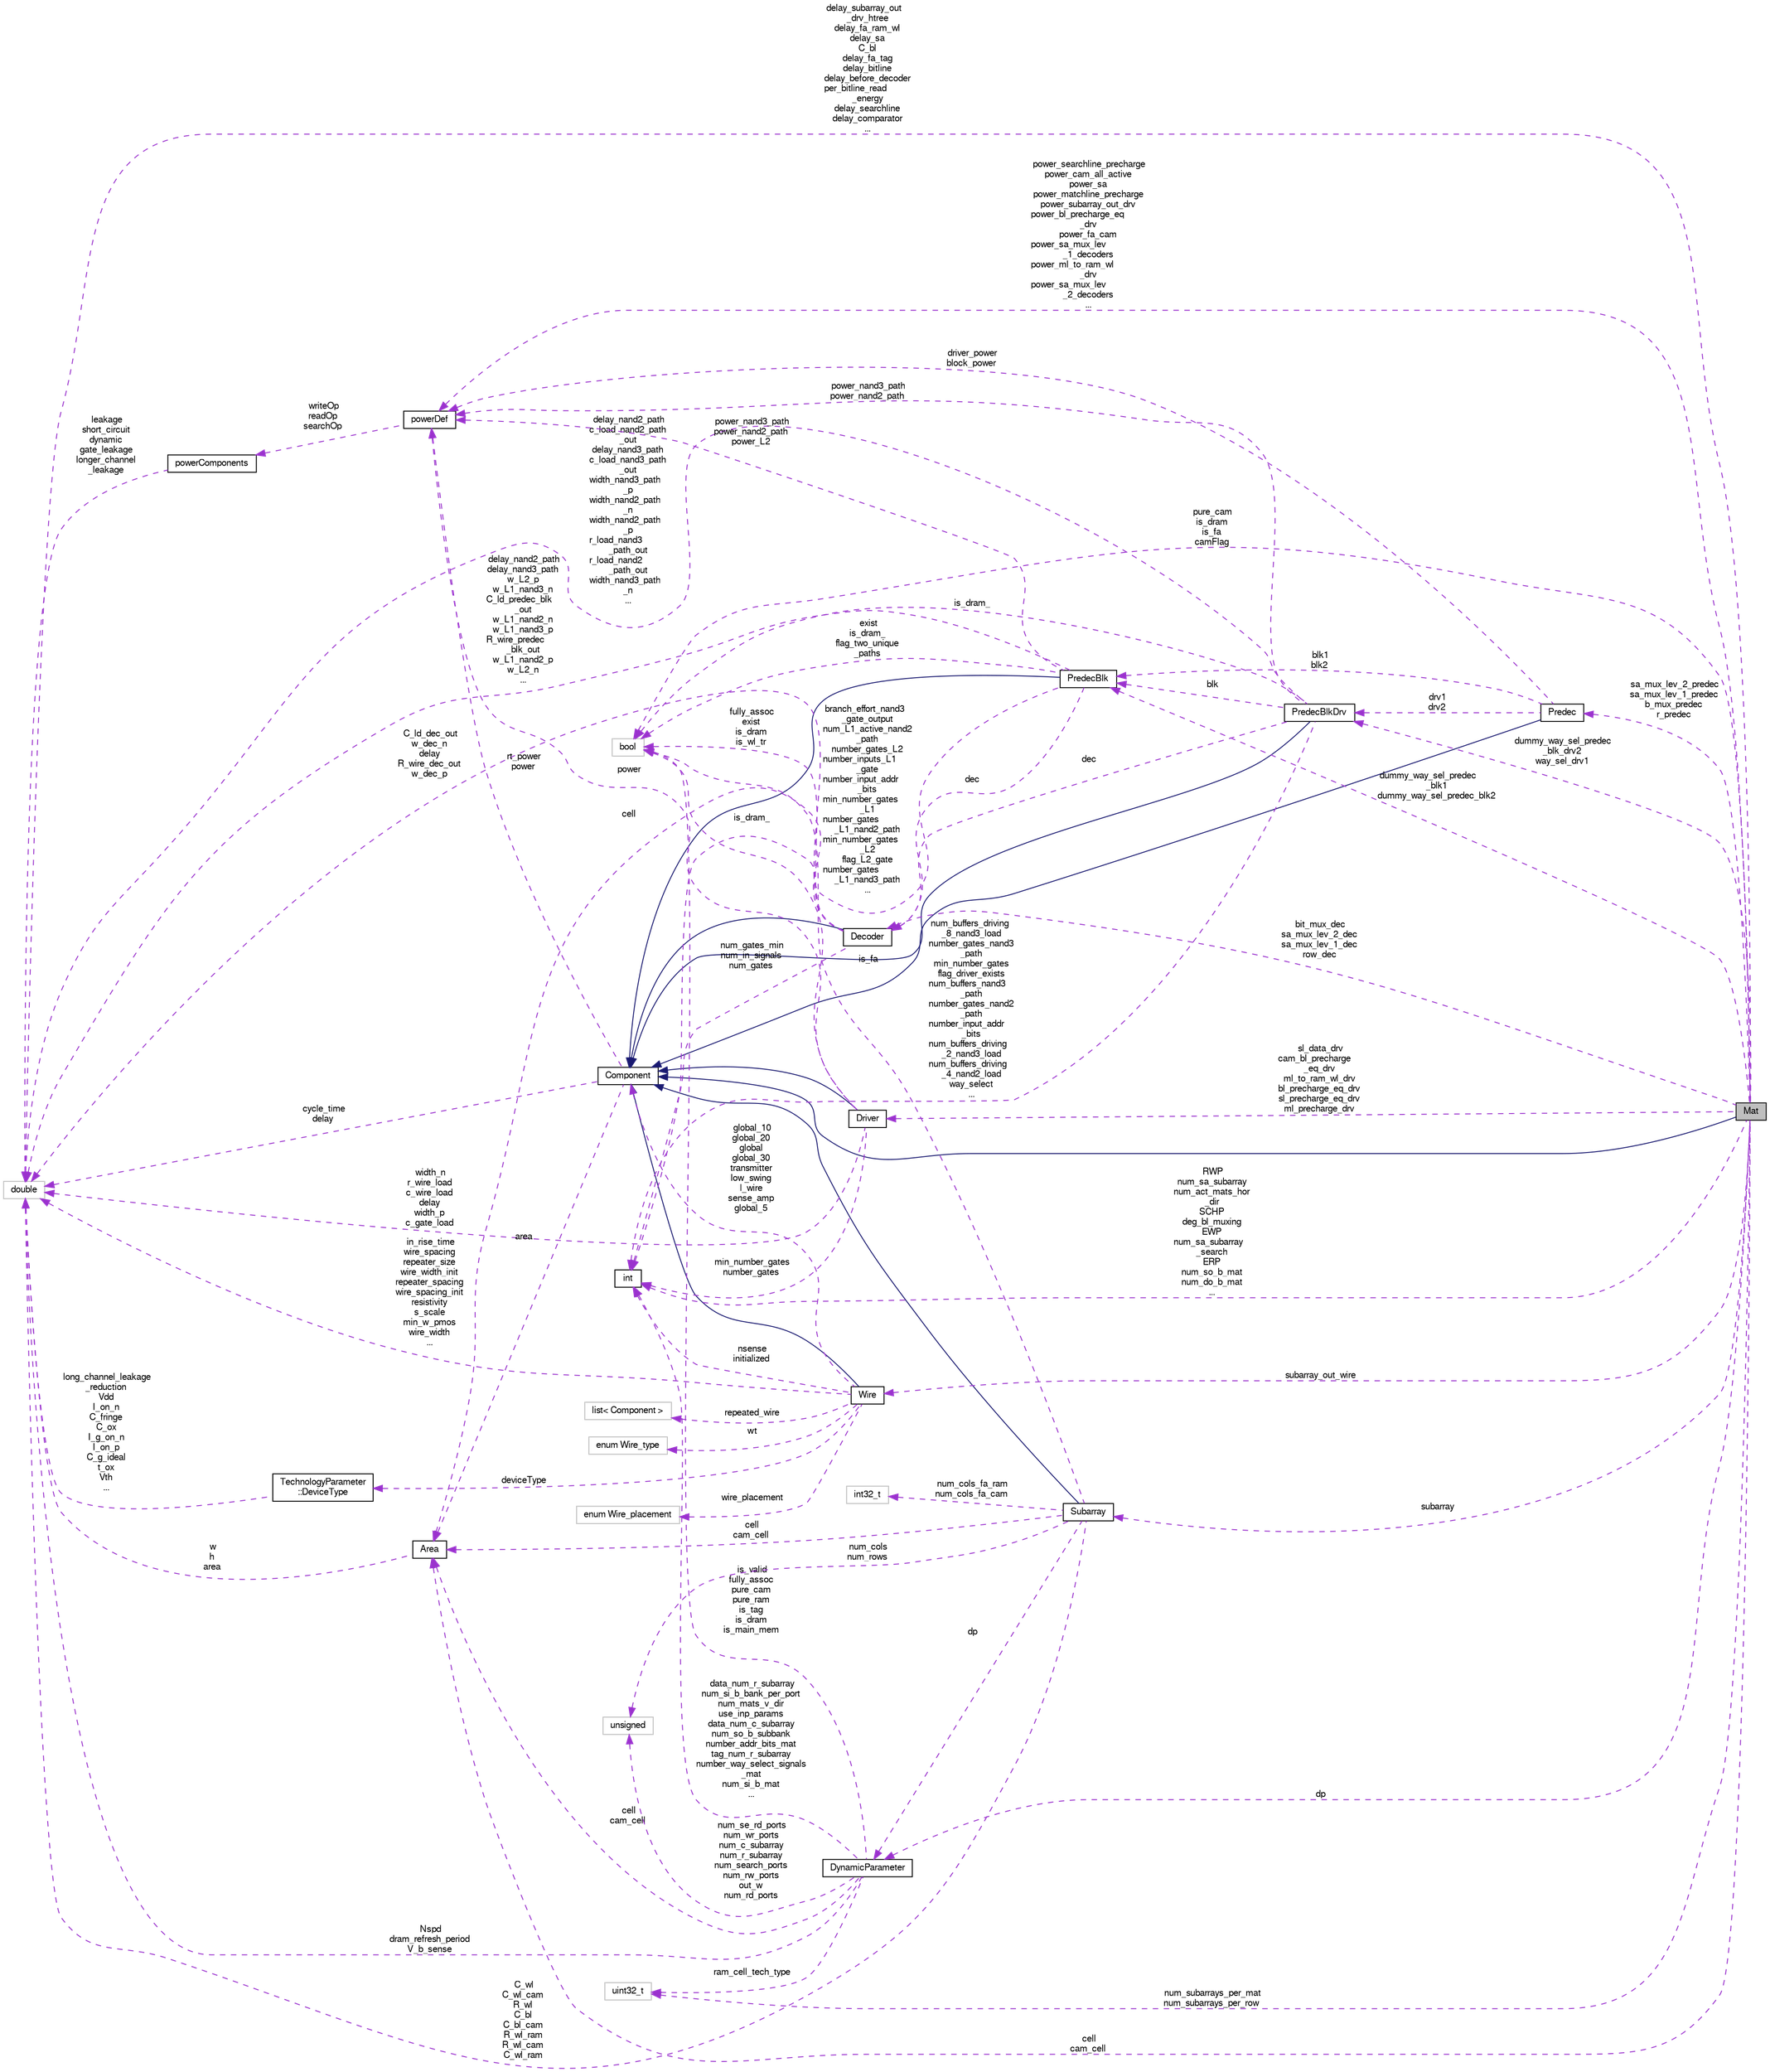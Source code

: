 digraph "Mat"
{
  bgcolor="transparent";
  edge [fontname="FreeSans",fontsize="10",labelfontname="FreeSans",labelfontsize="10"];
  node [fontname="FreeSans",fontsize="10",shape=record];
  rankdir="LR";
  Node2 [label="Mat",height=0.2,width=0.4,color="black", fillcolor="grey75", style="filled", fontcolor="black"];
  Node3 -> Node2 [dir="back",color="midnightblue",fontsize="10",style="solid",fontname="FreeSans"];
  Node3 [label="Component",height=0.2,width=0.4,color="black",URL="$classComponent.html"];
  Node4 -> Node3 [dir="back",color="darkorchid3",fontsize="10",style="dashed",label=" cycle_time\ndelay" ,fontname="FreeSans"];
  Node4 [label="double",height=0.2,width=0.4,color="grey75"];
  Node5 -> Node3 [dir="back",color="darkorchid3",fontsize="10",style="dashed",label=" rt_power\npower" ,fontname="FreeSans"];
  Node5 [label="powerDef",height=0.2,width=0.4,color="black",URL="$classpowerDef.html"];
  Node6 -> Node5 [dir="back",color="darkorchid3",fontsize="10",style="dashed",label=" writeOp\nreadOp\nsearchOp" ,fontname="FreeSans"];
  Node6 [label="powerComponents",height=0.2,width=0.4,color="black",URL="$classpowerComponents.html"];
  Node4 -> Node6 [dir="back",color="darkorchid3",fontsize="10",style="dashed",label=" leakage\nshort_circuit\ndynamic\ngate_leakage\nlonger_channel\l_leakage" ,fontname="FreeSans"];
  Node7 -> Node3 [dir="back",color="darkorchid3",fontsize="10",style="dashed",label=" area" ,fontname="FreeSans"];
  Node7 [label="Area",height=0.2,width=0.4,color="black",URL="$classArea.html"];
  Node4 -> Node7 [dir="back",color="darkorchid3",fontsize="10",style="dashed",label=" w\nh\narea" ,fontname="FreeSans"];
  Node4 -> Node2 [dir="back",color="darkorchid3",fontsize="10",style="dashed",label=" delay_subarray_out\l_drv_htree\ndelay_fa_ram_wl\ndelay_sa\nC_bl\ndelay_fa_tag\ndelay_bitline\ndelay_before_decoder\nper_bitline_read\l_energy\ndelay_searchline\ndelay_comparator\n..." ,fontname="FreeSans"];
  Node8 -> Node2 [dir="back",color="darkorchid3",fontsize="10",style="dashed",label=" sl_data_drv\ncam_bl_precharge\l_eq_drv\nml_to_ram_wl_drv\nbl_precharge_eq_drv\nsl_precharge_eq_drv\nml_precharge_drv" ,fontname="FreeSans"];
  Node8 [label="Driver",height=0.2,width=0.4,color="black",URL="$classDriver.html"];
  Node3 -> Node8 [dir="back",color="midnightblue",fontsize="10",style="solid",fontname="FreeSans"];
  Node4 -> Node8 [dir="back",color="darkorchid3",fontsize="10",style="dashed",label=" width_n\nr_wire_load\nc_wire_load\ndelay\nwidth_p\nc_gate_load" ,fontname="FreeSans"];
  Node5 -> Node8 [dir="back",color="darkorchid3",fontsize="10",style="dashed",label=" power" ,fontname="FreeSans"];
  Node9 -> Node8 [dir="back",color="darkorchid3",fontsize="10",style="dashed",label=" min_number_gates\nnumber_gates" ,fontname="FreeSans"];
  Node9 [label="int",height=0.2,width=0.4,color="black",URL="$classint.html"];
  Node10 -> Node8 [dir="back",color="darkorchid3",fontsize="10",style="dashed",label=" is_dram_" ,fontname="FreeSans"];
  Node10 [label="bool",height=0.2,width=0.4,color="grey75"];
  Node11 -> Node2 [dir="back",color="darkorchid3",fontsize="10",style="dashed",label=" subarray" ,fontname="FreeSans"];
  Node11 [label="Subarray",height=0.2,width=0.4,color="black",URL="$classSubarray.html"];
  Node3 -> Node11 [dir="back",color="midnightblue",fontsize="10",style="solid",fontname="FreeSans"];
  Node4 -> Node11 [dir="back",color="darkorchid3",fontsize="10",style="dashed",label=" C_wl\nC_wl_cam\nR_wl\nC_bl\nC_bl_cam\nR_wl_ram\nR_wl_cam\nC_wl_ram" ,fontname="FreeSans"];
  Node12 -> Node11 [dir="back",color="darkorchid3",fontsize="10",style="dashed",label=" num_cols_fa_ram\nnum_cols_fa_cam" ,fontname="FreeSans"];
  Node12 [label="int32_t",height=0.2,width=0.4,color="grey75"];
  Node13 -> Node11 [dir="back",color="darkorchid3",fontsize="10",style="dashed",label=" dp" ,fontname="FreeSans"];
  Node13 [label="DynamicParameter",height=0.2,width=0.4,color="black",URL="$classDynamicParameter.html"];
  Node4 -> Node13 [dir="back",color="darkorchid3",fontsize="10",style="dashed",label=" Nspd\ndram_refresh_period\nV_b_sense" ,fontname="FreeSans"];
  Node14 -> Node13 [dir="back",color="darkorchid3",fontsize="10",style="dashed",label=" ram_cell_tech_type" ,fontname="FreeSans"];
  Node14 [label="uint32_t",height=0.2,width=0.4,color="grey75"];
  Node9 -> Node13 [dir="back",color="darkorchid3",fontsize="10",style="dashed",label=" data_num_r_subarray\nnum_si_b_bank_per_port\nnum_mats_v_dir\nuse_inp_params\ndata_num_c_subarray\nnum_so_b_subbank\nnumber_addr_bits_mat\ntag_num_r_subarray\nnumber_way_select_signals\l_mat\nnum_si_b_mat\n..." ,fontname="FreeSans"];
  Node10 -> Node13 [dir="back",color="darkorchid3",fontsize="10",style="dashed",label=" is_valid\nfully_assoc\npure_cam\npure_ram\nis_tag\nis_dram\nis_main_mem" ,fontname="FreeSans"];
  Node7 -> Node13 [dir="back",color="darkorchid3",fontsize="10",style="dashed",label=" cell\ncam_cell" ,fontname="FreeSans"];
  Node15 -> Node13 [dir="back",color="darkorchid3",fontsize="10",style="dashed",label=" num_se_rd_ports\nnum_wr_ports\nnum_c_subarray\nnum_r_subarray\nnum_search_ports\nnum_rw_ports\nout_w\nnum_rd_ports" ,fontname="FreeSans"];
  Node15 [label="unsigned",height=0.2,width=0.4,color="grey75"];
  Node10 -> Node11 [dir="back",color="darkorchid3",fontsize="10",style="dashed",label=" is_fa" ,fontname="FreeSans"];
  Node7 -> Node11 [dir="back",color="darkorchid3",fontsize="10",style="dashed",label=" cell\ncam_cell" ,fontname="FreeSans"];
  Node15 -> Node11 [dir="back",color="darkorchid3",fontsize="10",style="dashed",label=" num_cols\nnum_rows" ,fontname="FreeSans"];
  Node16 -> Node2 [dir="back",color="darkorchid3",fontsize="10",style="dashed",label=" subarray_out_wire" ,fontname="FreeSans"];
  Node16 [label="Wire",height=0.2,width=0.4,color="black",URL="$classWire.html"];
  Node3 -> Node16 [dir="back",color="midnightblue",fontsize="10",style="solid",fontname="FreeSans"];
  Node4 -> Node16 [dir="back",color="darkorchid3",fontsize="10",style="dashed",label=" in_rise_time\nwire_spacing\nrepeater_size\nwire_width_init\nrepeater_spacing\nwire_spacing_init\nresistivity\ns_scale\nmin_w_pmos\nwire_width\n..." ,fontname="FreeSans"];
  Node3 -> Node16 [dir="back",color="darkorchid3",fontsize="10",style="dashed",label=" global_10\nglobal_20\nglobal\nglobal_30\ntransmitter\nlow_swing\nl_wire\nsense_amp\nglobal_5" ,fontname="FreeSans"];
  Node17 -> Node16 [dir="back",color="darkorchid3",fontsize="10",style="dashed",label=" repeated_wire" ,fontname="FreeSans"];
  Node17 [label="list\< Component \>",height=0.2,width=0.4,color="grey75"];
  Node9 -> Node16 [dir="back",color="darkorchid3",fontsize="10",style="dashed",label=" nsense\ninitialized" ,fontname="FreeSans"];
  Node18 -> Node16 [dir="back",color="darkorchid3",fontsize="10",style="dashed",label=" wt" ,fontname="FreeSans"];
  Node18 [label="enum Wire_type",height=0.2,width=0.4,color="grey75"];
  Node19 -> Node16 [dir="back",color="darkorchid3",fontsize="10",style="dashed",label=" deviceType" ,fontname="FreeSans"];
  Node19 [label="TechnologyParameter\l::DeviceType",height=0.2,width=0.4,color="black",URL="$classTechnologyParameter_1_1DeviceType.html"];
  Node4 -> Node19 [dir="back",color="darkorchid3",fontsize="10",style="dashed",label=" long_channel_leakage\l_reduction\nVdd\nI_on_n\nC_fringe\nC_ox\nI_g_on_n\nI_on_p\nC_g_ideal\nt_ox\nVth\n..." ,fontname="FreeSans"];
  Node20 -> Node16 [dir="back",color="darkorchid3",fontsize="10",style="dashed",label=" wire_placement" ,fontname="FreeSans"];
  Node20 [label="enum Wire_placement",height=0.2,width=0.4,color="grey75"];
  Node5 -> Node2 [dir="back",color="darkorchid3",fontsize="10",style="dashed",label=" power_searchline_precharge\npower_cam_all_active\npower_sa\npower_matchline_precharge\npower_subarray_out_drv\npower_bl_precharge_eq\l_drv\npower_fa_cam\npower_sa_mux_lev\l_1_decoders\npower_ml_to_ram_wl\l_drv\npower_sa_mux_lev\l_2_decoders\n..." ,fontname="FreeSans"];
  Node14 -> Node2 [dir="back",color="darkorchid3",fontsize="10",style="dashed",label=" num_subarrays_per_mat\nnum_subarrays_per_row" ,fontname="FreeSans"];
  Node21 -> Node2 [dir="back",color="darkorchid3",fontsize="10",style="dashed",label=" bit_mux_dec\nsa_mux_lev_2_dec\nsa_mux_lev_1_dec\nrow_dec" ,fontname="FreeSans"];
  Node21 [label="Decoder",height=0.2,width=0.4,color="black",URL="$classDecoder.html"];
  Node3 -> Node21 [dir="back",color="midnightblue",fontsize="10",style="solid",fontname="FreeSans"];
  Node4 -> Node21 [dir="back",color="darkorchid3",fontsize="10",style="dashed",label=" C_ld_dec_out\nw_dec_n\ndelay\nR_wire_dec_out\nw_dec_p" ,fontname="FreeSans"];
  Node9 -> Node21 [dir="back",color="darkorchid3",fontsize="10",style="dashed",label=" num_gates_min\nnum_in_signals\nnum_gates" ,fontname="FreeSans"];
  Node10 -> Node21 [dir="back",color="darkorchid3",fontsize="10",style="dashed",label=" fully_assoc\nexist\nis_dram\nis_wl_tr" ,fontname="FreeSans"];
  Node7 -> Node21 [dir="back",color="darkorchid3",fontsize="10",style="dashed",label=" cell" ,fontname="FreeSans"];
  Node9 -> Node2 [dir="back",color="darkorchid3",fontsize="10",style="dashed",label=" RWP\nnum_sa_subarray\nnum_act_mats_hor\l_dir\nSCHP\ndeg_bl_muxing\nEWP\nnum_sa_subarray\l_search\nERP\nnum_so_b_mat\nnum_do_b_mat\n..." ,fontname="FreeSans"];
  Node13 -> Node2 [dir="back",color="darkorchid3",fontsize="10",style="dashed",label=" dp" ,fontname="FreeSans"];
  Node10 -> Node2 [dir="back",color="darkorchid3",fontsize="10",style="dashed",label=" pure_cam\nis_dram\nis_fa\ncamFlag" ,fontname="FreeSans"];
  Node22 -> Node2 [dir="back",color="darkorchid3",fontsize="10",style="dashed",label=" dummy_way_sel_predec\l_blk1\ndummy_way_sel_predec_blk2" ,fontname="FreeSans"];
  Node22 [label="PredecBlk",height=0.2,width=0.4,color="black",URL="$classPredecBlk.html"];
  Node3 -> Node22 [dir="back",color="midnightblue",fontsize="10",style="solid",fontname="FreeSans"];
  Node4 -> Node22 [dir="back",color="darkorchid3",fontsize="10",style="dashed",label=" delay_nand2_path\ndelay_nand3_path\nw_L2_p\nw_L1_nand3_n\nC_ld_predec_blk\l_out\nw_L1_nand2_n\nw_L1_nand3_p\nR_wire_predec\l_blk_out\nw_L1_nand2_p\nw_L2_n\n..." ,fontname="FreeSans"];
  Node5 -> Node22 [dir="back",color="darkorchid3",fontsize="10",style="dashed",label=" power_nand3_path\npower_nand2_path\npower_L2" ,fontname="FreeSans"];
  Node21 -> Node22 [dir="back",color="darkorchid3",fontsize="10",style="dashed",label=" dec" ,fontname="FreeSans"];
  Node9 -> Node22 [dir="back",color="darkorchid3",fontsize="10",style="dashed",label=" branch_effort_nand3\l_gate_output\nnum_L1_active_nand2\l_path\nnumber_gates_L2\nnumber_inputs_L1\l_gate\nnumber_input_addr\l_bits\nmin_number_gates\l_L1\nnumber_gates\l_L1_nand2_path\nmin_number_gates\l_L2\nflag_L2_gate\nnumber_gates\l_L1_nand3_path\n..." ,fontname="FreeSans"];
  Node10 -> Node22 [dir="back",color="darkorchid3",fontsize="10",style="dashed",label=" exist\nis_dram_\nflag_two_unique\l_paths" ,fontname="FreeSans"];
  Node7 -> Node2 [dir="back",color="darkorchid3",fontsize="10",style="dashed",label=" cell\ncam_cell" ,fontname="FreeSans"];
  Node23 -> Node2 [dir="back",color="darkorchid3",fontsize="10",style="dashed",label=" sa_mux_lev_2_predec\nsa_mux_lev_1_predec\nb_mux_predec\nr_predec" ,fontname="FreeSans"];
  Node23 [label="Predec",height=0.2,width=0.4,color="black",URL="$classPredec.html"];
  Node3 -> Node23 [dir="back",color="midnightblue",fontsize="10",style="solid",fontname="FreeSans"];
  Node5 -> Node23 [dir="back",color="darkorchid3",fontsize="10",style="dashed",label=" driver_power\nblock_power" ,fontname="FreeSans"];
  Node22 -> Node23 [dir="back",color="darkorchid3",fontsize="10",style="dashed",label=" blk1\nblk2" ,fontname="FreeSans"];
  Node24 -> Node23 [dir="back",color="darkorchid3",fontsize="10",style="dashed",label=" drv1\ndrv2" ,fontname="FreeSans"];
  Node24 [label="PredecBlkDrv",height=0.2,width=0.4,color="black",URL="$classPredecBlkDrv.html"];
  Node3 -> Node24 [dir="back",color="midnightblue",fontsize="10",style="solid",fontname="FreeSans"];
  Node4 -> Node24 [dir="back",color="darkorchid3",fontsize="10",style="dashed",label=" delay_nand2_path\nc_load_nand2_path\l_out\ndelay_nand3_path\nc_load_nand3_path\l_out\nwidth_nand3_path\l_p\nwidth_nand2_path\l_n\nwidth_nand2_path\l_p\nr_load_nand3\l_path_out\nr_load_nand2\l_path_out\nwidth_nand3_path\l_n\n..." ,fontname="FreeSans"];
  Node5 -> Node24 [dir="back",color="darkorchid3",fontsize="10",style="dashed",label=" power_nand3_path\npower_nand2_path" ,fontname="FreeSans"];
  Node21 -> Node24 [dir="back",color="darkorchid3",fontsize="10",style="dashed",label=" dec" ,fontname="FreeSans"];
  Node9 -> Node24 [dir="back",color="darkorchid3",fontsize="10",style="dashed",label=" num_buffers_driving\l_8_nand3_load\nnumber_gates_nand3\l_path\nmin_number_gates\nflag_driver_exists\nnum_buffers_nand3\l_path\nnumber_gates_nand2\l_path\nnumber_input_addr\l_bits\nnum_buffers_driving\l_2_nand3_load\nnum_buffers_driving\l_4_nand2_load\nway_select\n..." ,fontname="FreeSans"];
  Node10 -> Node24 [dir="back",color="darkorchid3",fontsize="10",style="dashed",label=" is_dram_" ,fontname="FreeSans"];
  Node22 -> Node24 [dir="back",color="darkorchid3",fontsize="10",style="dashed",label=" blk" ,fontname="FreeSans"];
  Node24 -> Node2 [dir="back",color="darkorchid3",fontsize="10",style="dashed",label=" dummy_way_sel_predec\l_blk_drv2\nway_sel_drv1" ,fontname="FreeSans"];
}
